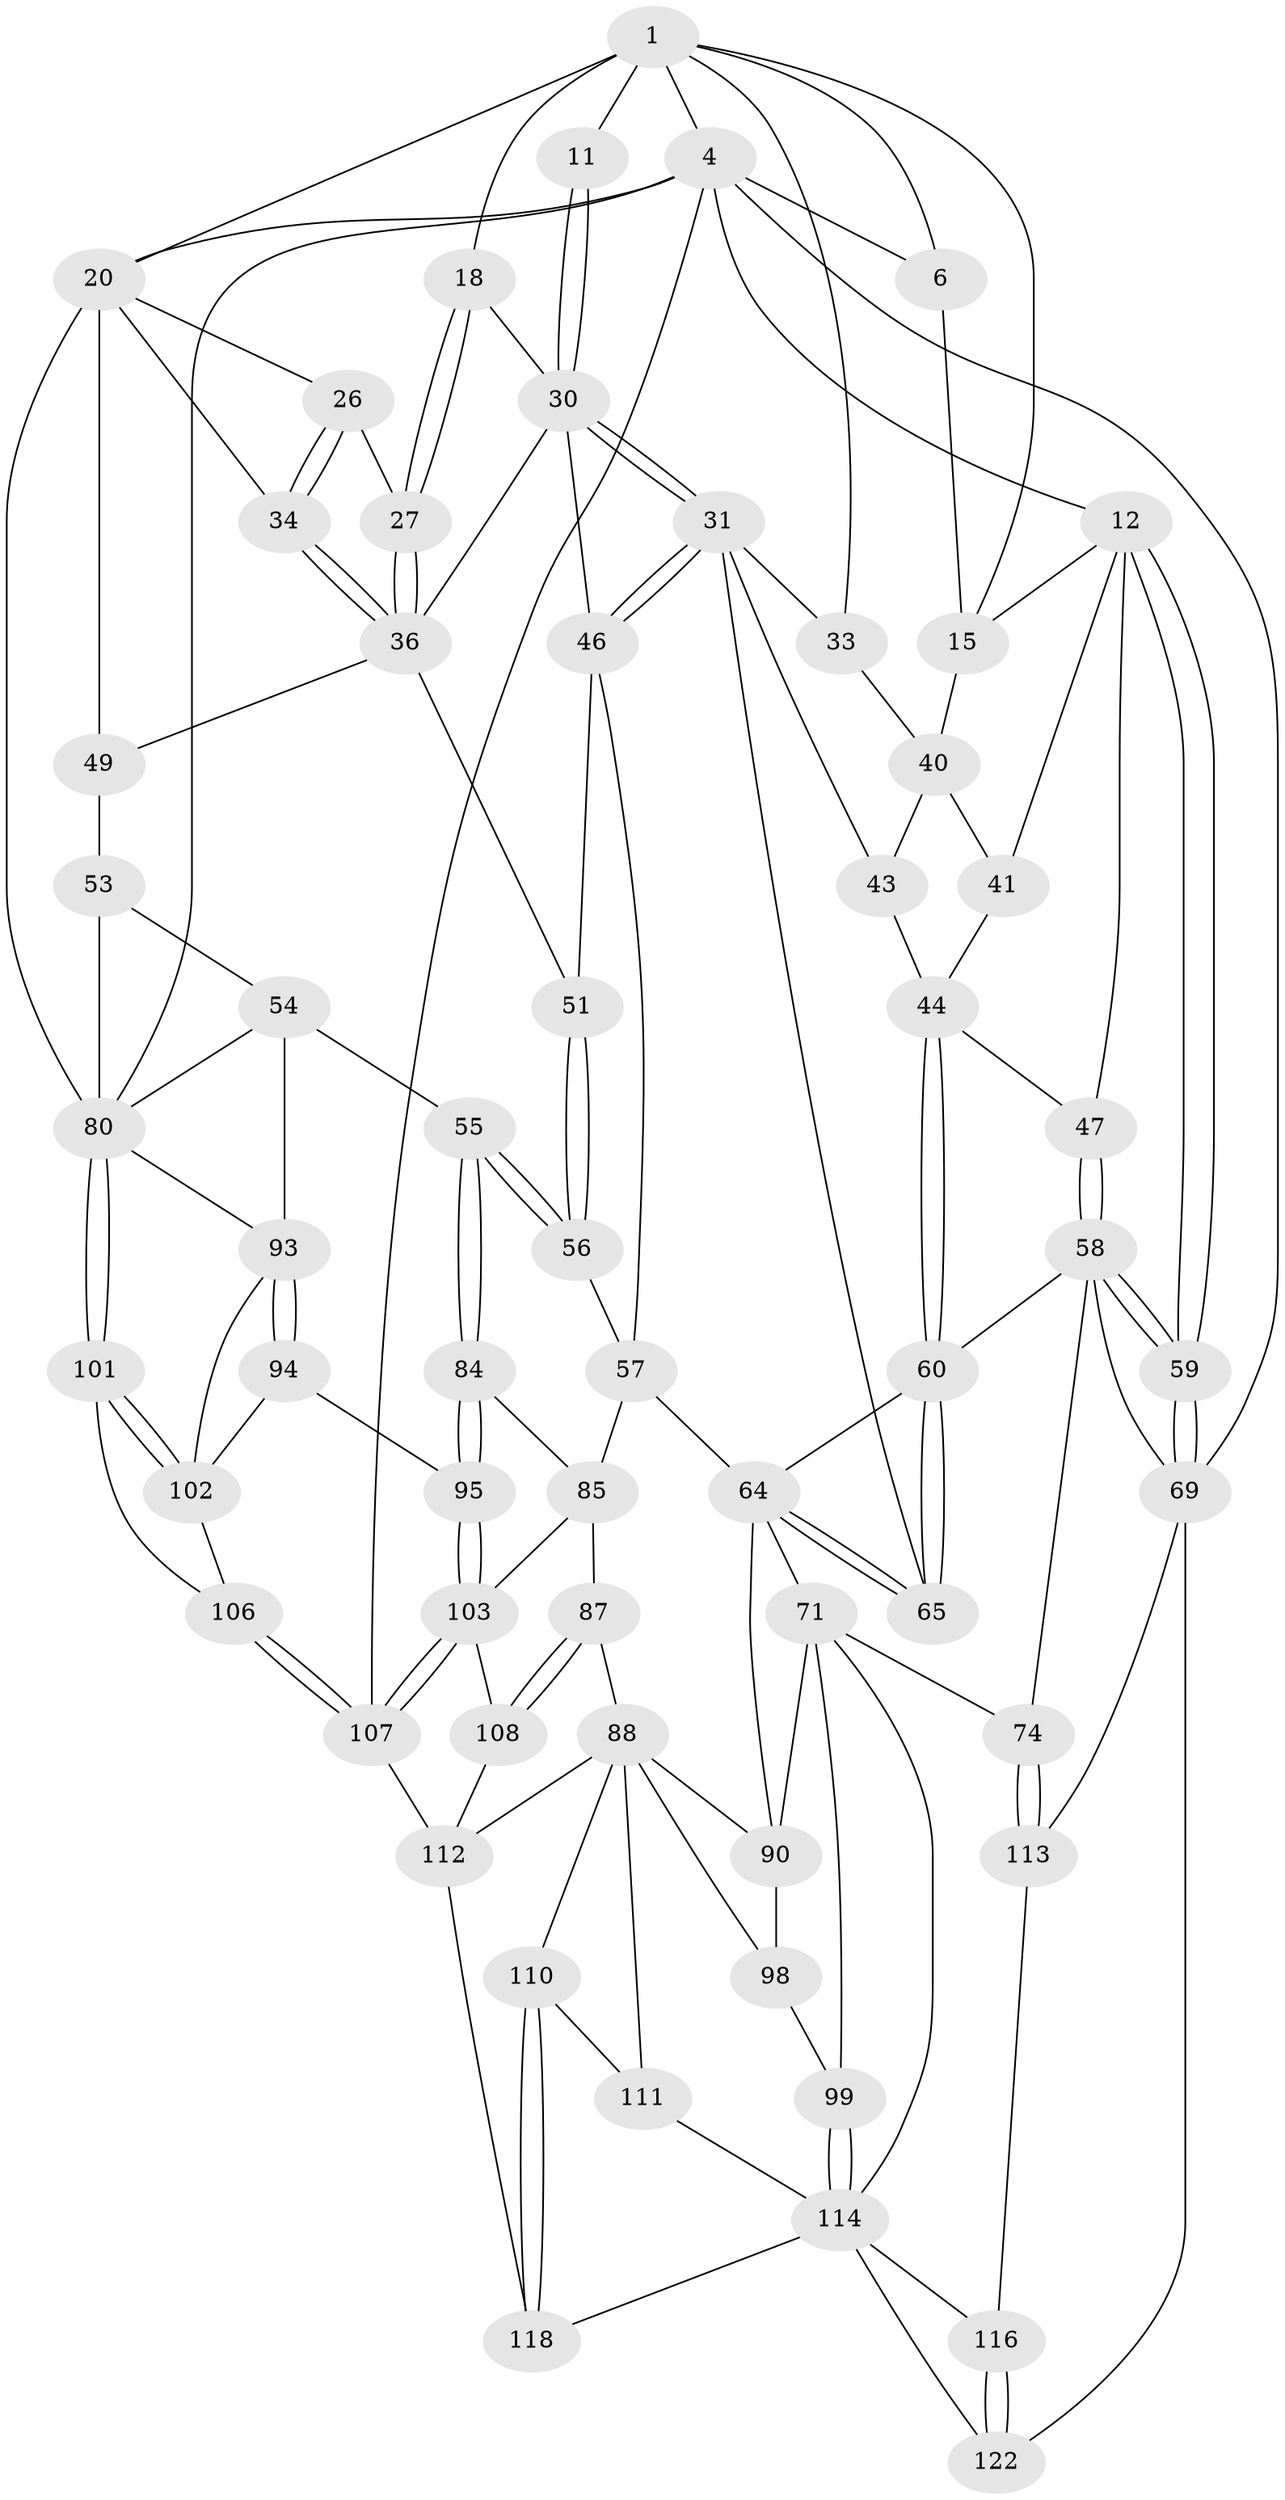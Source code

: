 // original degree distribution, {3: 0.01639344262295082, 4: 0.2459016393442623, 6: 0.22950819672131148, 5: 0.5081967213114754}
// Generated by graph-tools (version 1.1) at 2025/16/03/09/25 04:16:57]
// undirected, 61 vertices, 145 edges
graph export_dot {
graph [start="1"]
  node [color=gray90,style=filled];
  1 [pos="+0.4874037121308585+0",super="+7+2"];
  4 [pos="+1+0",super="+5+79"];
  6 [pos="+0.3022601923866572+0",super="+9"];
  11 [pos="+0.5749091200690651+0.11768977911505096"];
  12 [pos="+0+0",super="+13"];
  15 [pos="+0.11880228669911608+0.07850341277226901",super="+16+24"];
  18 [pos="+0.7976183045696017+0.1364073359761914",super="+19"];
  20 [pos="+0.9582735082390391+0.12891524418920935",super="+25+21"];
  26 [pos="+0.9204096771550024+0.15897126428624792"];
  27 [pos="+0.8436797123867574+0.1987935994209465"];
  30 [pos="+0.5814991647317522+0.1867220753172352",super="+35"];
  31 [pos="+0.4944038680855588+0.34752715135327344",super="+32"];
  33 [pos="+0.43885630051668095+0.30185266394165794"];
  34 [pos="+0.9705721146699893+0.2746431984552229"];
  36 [pos="+0.8452233248323566+0.2954167511518485",super="+37"];
  40 [pos="+0.26906520468778833+0.2136581360393726",super="+42"];
  41 [pos="+0.15494507475308705+0.22649931727781047"];
  43 [pos="+0.22898330908452189+0.3735950261002989"];
  44 [pos="+0.2052830058032065+0.39217389962589294",super="+45"];
  46 [pos="+0.49882850839227605+0.34871042578708006",super="+52"];
  47 [pos="+0.11576346844577651+0.38388964008910004"];
  49 [pos="+0.8347752482204827+0.4270703188524761"];
  51 [pos="+0.617282720715835+0.38654630911014093"];
  53 [pos="+0.8162943239668453+0.5012056154473581"];
  54 [pos="+0.8096562484324669+0.520148319005092",super="+92"];
  55 [pos="+0.8045116102685199+0.5229767061893636"];
  56 [pos="+0.6749849443995573+0.5177663658475309"];
  57 [pos="+0.6075169828853579+0.5520780808903704",super="+63"];
  58 [pos="+0.08997928628202034+0.4018223918716028",super="+62"];
  59 [pos="+0+0.49138616812223607"];
  60 [pos="+0.23819941627461183+0.47709177184766205",super="+61"];
  64 [pos="+0.4453568941391523+0.5228889036430668",super="+66"];
  65 [pos="+0.4353722744216698+0.46789697364384625"];
  69 [pos="+0+0.554450042228202",super="+75"];
  71 [pos="+0.2124439682451042+0.6523747083215173",super="+72+83"];
  74 [pos="+0.13605007593645213+0.686730306987255"];
  80 [pos="+1+0.7597702540415433",super="+81"];
  84 [pos="+0.7369421540310674+0.6523979529860869"];
  85 [pos="+0.7267622896528704+0.6607141226847648",super="+86"];
  87 [pos="+0.57307594551646+0.7035802439409132"];
  88 [pos="+0.49838612569859697+0.7056362373611155",super="+109+89"];
  90 [pos="+0.4204752234684024+0.6340889293638159",super="+96"];
  93 [pos="+0.8735584605178408+0.6799800321667668",super="+97"];
  94 [pos="+0.8637922366599804+0.6953605288724866"];
  95 [pos="+0.8062191644559421+0.7065893604908418"];
  98 [pos="+0.33906135543349397+0.7640064829435806"];
  99 [pos="+0.2660902539253871+0.7528683904899071"];
  101 [pos="+1+0.7670687969118448"];
  102 [pos="+0.9668369221215795+0.7356691486678478",super="+105"];
  103 [pos="+0.7572730981687847+0.8969728862935935",super="+104"];
  106 [pos="+0.8157790614129685+0.9127475533637158"];
  107 [pos="+0.7826752151714204+0.9539239728699503",super="+121"];
  108 [pos="+0.5933394391302762+0.7526228316782536"];
  110 [pos="+0.39028171028356373+0.8141877360001252"];
  111 [pos="+0.365085652114511+0.7962724729553909"];
  112 [pos="+0.5293420865117792+0.8438092006411224",super="+120"];
  113 [pos="+0+0.8611671561079028"];
  114 [pos="+0.2567386736870917+0.8378932617201074",super="+117+115"];
  116 [pos="+0.11968089890110652+0.8490093004028207"];
  118 [pos="+0.49591181766386067+1"];
  122 [pos="+0.24145402833266985+1"];
  1 -- 33;
  1 -- 6;
  1 -- 11 [weight=2];
  1 -- 15 [weight=2];
  1 -- 18 [weight=2];
  1 -- 4;
  1 -- 20;
  4 -- 12;
  4 -- 6;
  4 -- 80;
  4 -- 107;
  4 -- 20;
  4 -- 69 [weight=2];
  6 -- 15;
  11 -- 30;
  11 -- 30;
  12 -- 59;
  12 -- 59;
  12 -- 41;
  12 -- 47;
  12 -- 15;
  15 -- 40;
  18 -- 27;
  18 -- 27;
  18 -- 30;
  20 -- 26;
  20 -- 34;
  20 -- 80;
  20 -- 49;
  26 -- 27;
  26 -- 34;
  26 -- 34;
  27 -- 36;
  27 -- 36;
  30 -- 31;
  30 -- 31;
  30 -- 46;
  30 -- 36;
  31 -- 46;
  31 -- 46;
  31 -- 65;
  31 -- 43;
  31 -- 33;
  33 -- 40;
  34 -- 36;
  34 -- 36;
  36 -- 49;
  36 -- 51;
  40 -- 41;
  40 -- 43;
  41 -- 44;
  43 -- 44;
  44 -- 60;
  44 -- 60;
  44 -- 47;
  46 -- 57;
  46 -- 51;
  47 -- 58;
  47 -- 58;
  49 -- 53;
  51 -- 56;
  51 -- 56;
  53 -- 54;
  53 -- 80;
  54 -- 55;
  54 -- 80;
  54 -- 93;
  55 -- 56;
  55 -- 56;
  55 -- 84;
  55 -- 84;
  56 -- 57;
  57 -- 64;
  57 -- 85;
  58 -- 59;
  58 -- 59;
  58 -- 69;
  58 -- 60;
  58 -- 74;
  59 -- 69;
  59 -- 69;
  60 -- 65;
  60 -- 65;
  60 -- 64;
  64 -- 65;
  64 -- 65;
  64 -- 71 [weight=2];
  64 -- 90;
  69 -- 113;
  69 -- 122;
  71 -- 74;
  71 -- 99;
  71 -- 114;
  71 -- 90;
  74 -- 113;
  74 -- 113;
  80 -- 101;
  80 -- 101;
  80 -- 93;
  84 -- 85;
  84 -- 95;
  84 -- 95;
  85 -- 87;
  85 -- 103;
  87 -- 88;
  87 -- 108;
  87 -- 108;
  88 -- 112;
  88 -- 110;
  88 -- 90;
  88 -- 98;
  88 -- 111;
  90 -- 98;
  93 -- 94;
  93 -- 94;
  93 -- 102;
  94 -- 95;
  94 -- 102;
  95 -- 103;
  95 -- 103;
  98 -- 99;
  99 -- 114;
  99 -- 114;
  101 -- 102;
  101 -- 102;
  101 -- 106;
  102 -- 106;
  103 -- 107;
  103 -- 107;
  103 -- 108;
  106 -- 107;
  106 -- 107;
  107 -- 112;
  108 -- 112;
  110 -- 111;
  110 -- 118;
  110 -- 118;
  111 -- 114;
  112 -- 118;
  113 -- 116;
  114 -- 118;
  114 -- 122;
  114 -- 116;
  116 -- 122;
  116 -- 122;
}
